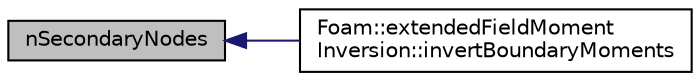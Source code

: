 digraph "nSecondaryNodes"
{
  bgcolor="transparent";
  edge [fontname="Helvetica",fontsize="10",labelfontname="Helvetica",labelfontsize="10"];
  node [fontname="Helvetica",fontsize="10",shape=record];
  rankdir="LR";
  Node48 [label="nSecondaryNodes",height=0.2,width=0.4,color="black", fillcolor="grey75", style="filled", fontcolor="black"];
  Node48 -> Node49 [dir="back",color="midnightblue",fontsize="10",style="solid",fontname="Helvetica"];
  Node49 [label="Foam::extendedFieldMoment\lInversion::invertBoundaryMoments",height=0.2,width=0.4,color="black",URL="$a01884.html#a4b2cd3c44f001f05df26f04b3c900cd3",tooltip="Invert moments on boundaries. "];
}
